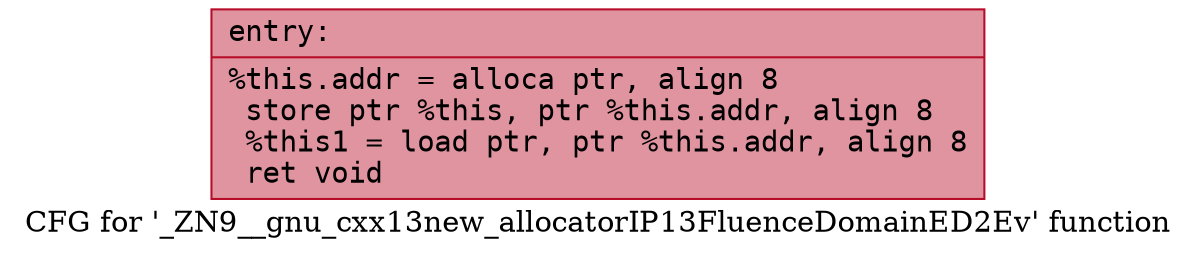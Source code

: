 digraph "CFG for '_ZN9__gnu_cxx13new_allocatorIP13FluenceDomainED2Ev' function" {
	label="CFG for '_ZN9__gnu_cxx13new_allocatorIP13FluenceDomainED2Ev' function";

	Node0x564271a5b440 [shape=record,color="#b70d28ff", style=filled, fillcolor="#b70d2870" fontname="Courier",label="{entry:\l|  %this.addr = alloca ptr, align 8\l  store ptr %this, ptr %this.addr, align 8\l  %this1 = load ptr, ptr %this.addr, align 8\l  ret void\l}"];
}
